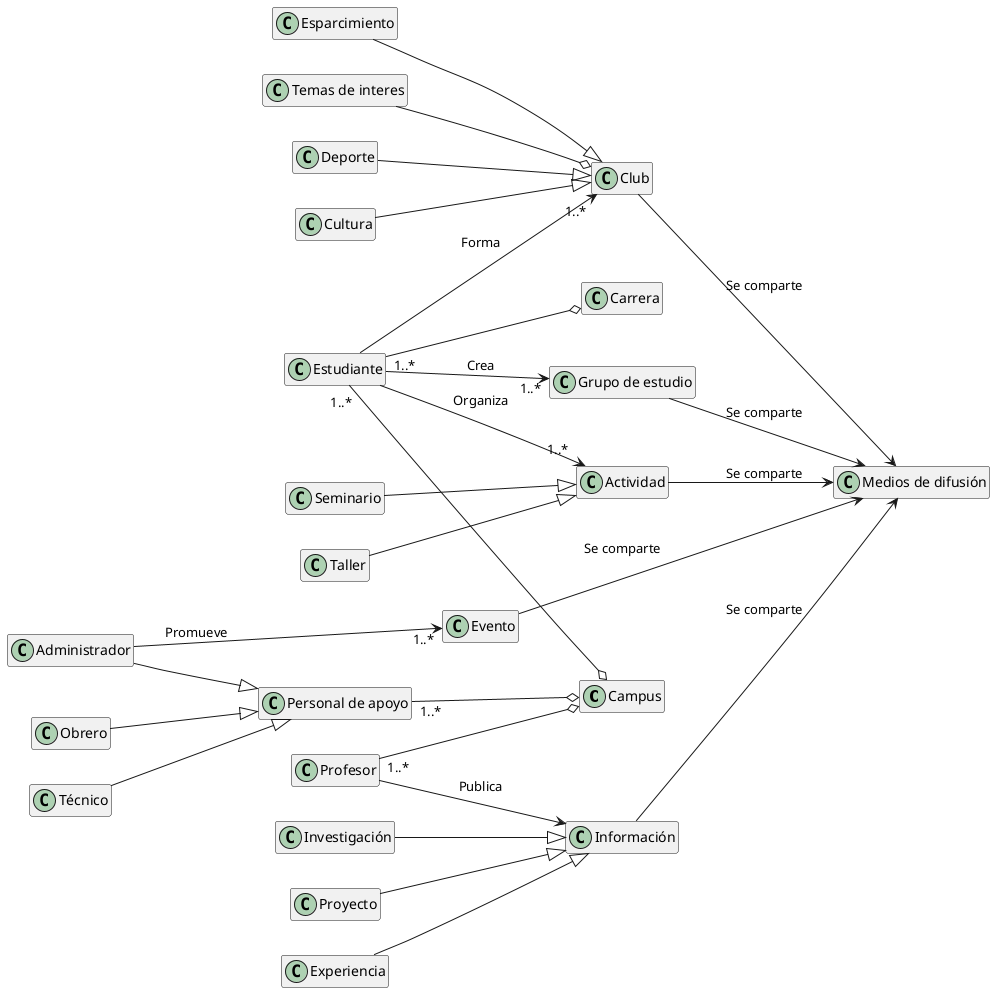 @startuml Modelo de Dominio

left to right direction

class Campus{}
class Estudiante{}
class Profesor{}
class "Personal de apoyo" as class1{}
class Actividad{}
class Seminario{}
class Taller{}
class Carrera{}
class "Grupo de estudio" as class2{}
class Club{}
class Deporte{}
class Cultura{}
class Esparcimiento{}
class "Temas de interes" as class3{}
class Administrador{}
class Técnico{}
class Obrero{}
class Evento{}
class Información{}
class Proyecto{}
class Experiencia{}
class Investigación{}
class "Medios de difusión" as class4{}

Estudiante "1..*" --o Campus
Profesor "1..*" --o Campus
class1 "1..*" --o Campus
Administrador --|> class1
Obrero --|> class1
Técnico --|> class1
Estudiante "1..*" --o Carrera

Seminario --|> Actividad
Taller --|> Actividad
Estudiante -[hidden]-> Actividad
Estudiante -down-> "1..*" Actividad: Organiza
Estudiante --> "1..*" class2: Crea
Estudiante --> "1..*" Club: Forma
Deporte --|> Club
Cultura --|> Club
Esparcimiento--|> Club
class3 --o Club
Administrador --> "1..*" Evento: Promueve

Profesor --> Información:Publica
Proyecto --|> Información
Experiencia --|> Información
Investigación --|> Información

Información --> class4: Se comparte
Evento --> class4: Se comparte
Actividad --> class4: Se comparte
class2 --> class4: Se comparte
Club --> class4: Se comparte

hide members

@enduml
